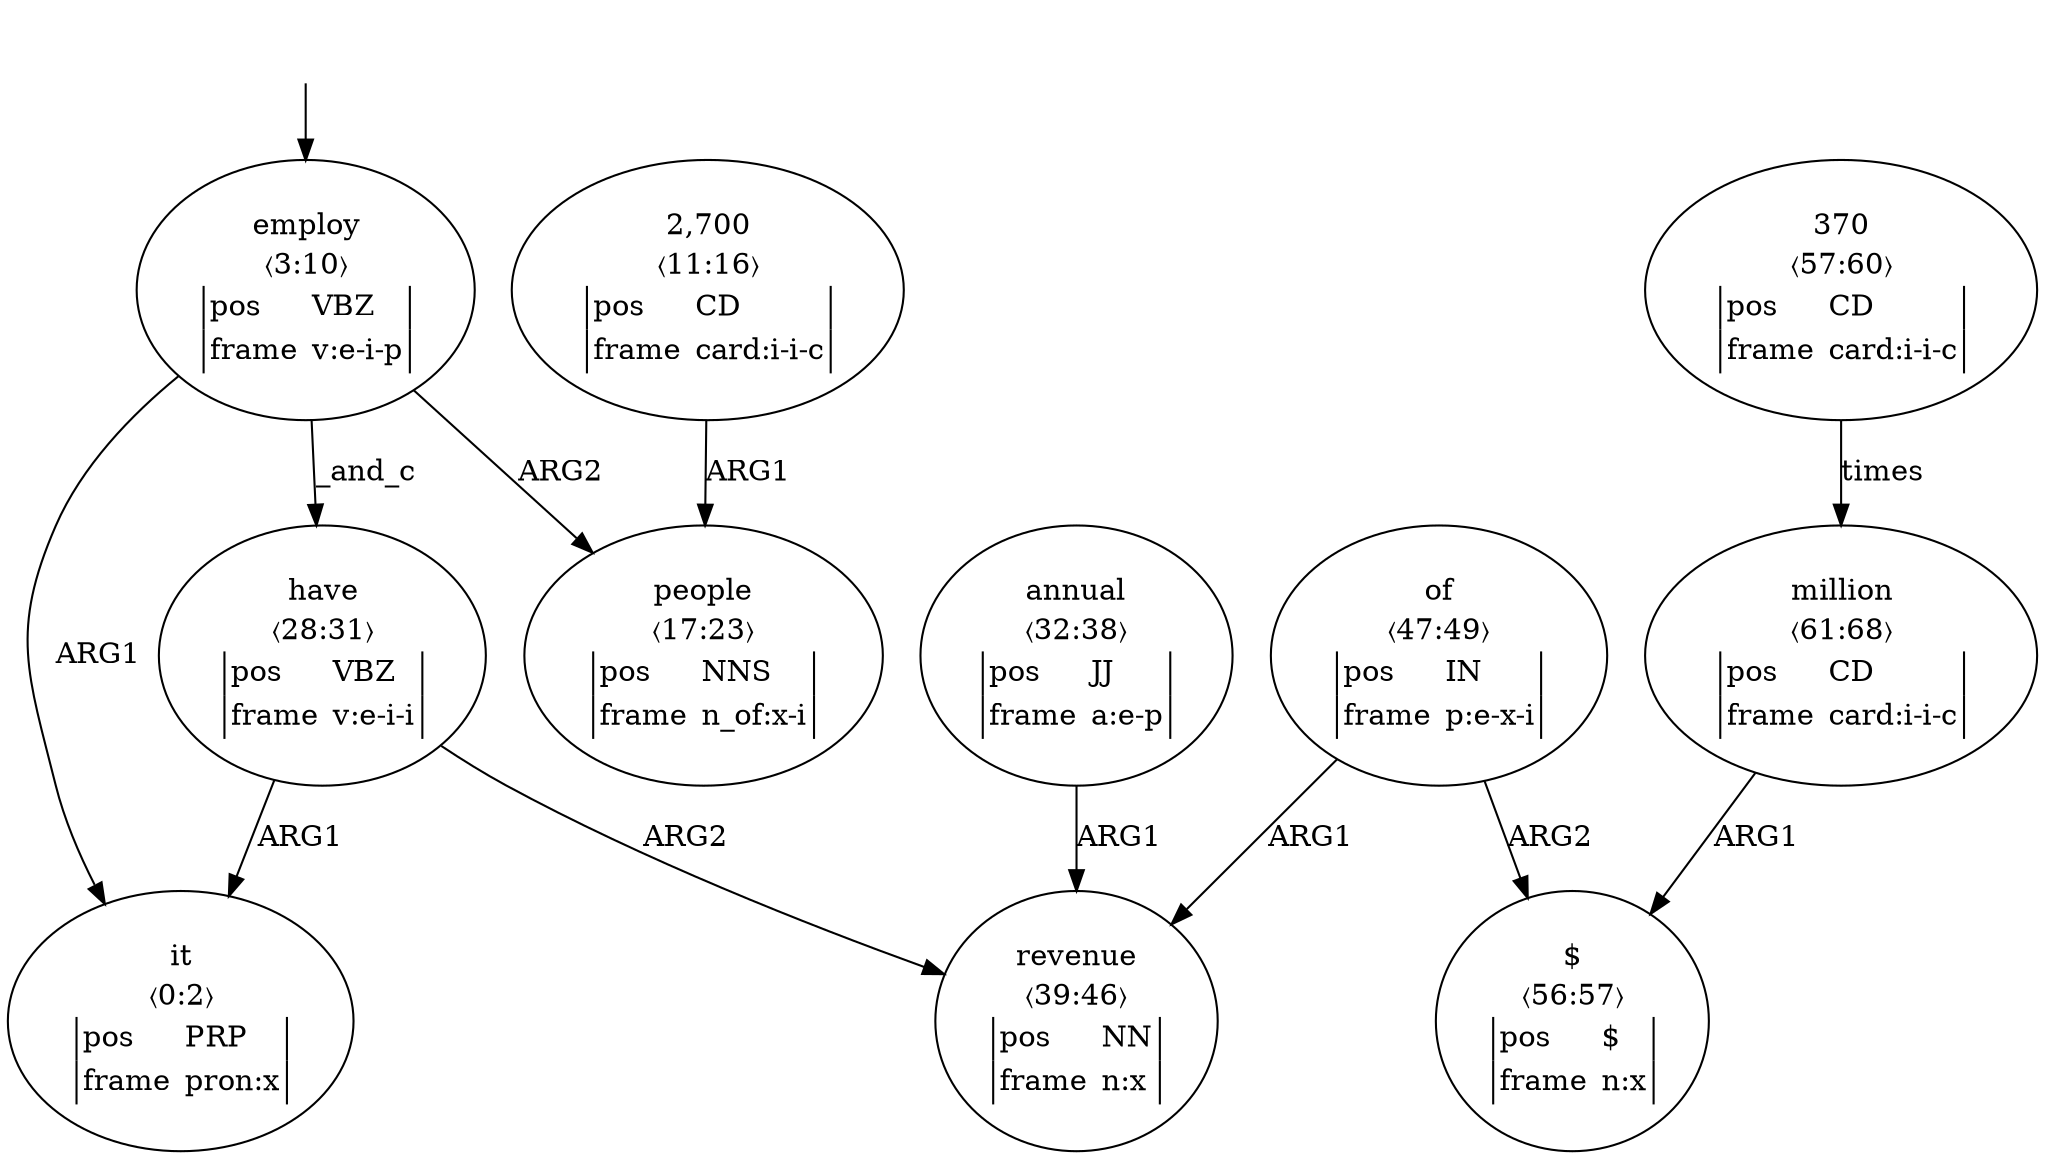 digraph "20007004" {
  top [ style=invis ];
  top -> 1;
  0 [ label=<<table align="center" border="0" cellspacing="0"><tr><td colspan="2">it</td></tr><tr><td colspan="2">〈0:2〉</td></tr><tr><td sides="l" border="1" align="left">pos</td><td sides="r" border="1" align="left">PRP</td></tr><tr><td sides="l" border="1" align="left">frame</td><td sides="r" border="1" align="left">pron:x</td></tr></table>> ];
  1 [ label=<<table align="center" border="0" cellspacing="0"><tr><td colspan="2">employ</td></tr><tr><td colspan="2">〈3:10〉</td></tr><tr><td sides="l" border="1" align="left">pos</td><td sides="r" border="1" align="left">VBZ</td></tr><tr><td sides="l" border="1" align="left">frame</td><td sides="r" border="1" align="left">v:e-i-p</td></tr></table>> ];
  2 [ label=<<table align="center" border="0" cellspacing="0"><tr><td colspan="2">2,700</td></tr><tr><td colspan="2">〈11:16〉</td></tr><tr><td sides="l" border="1" align="left">pos</td><td sides="r" border="1" align="left">CD</td></tr><tr><td sides="l" border="1" align="left">frame</td><td sides="r" border="1" align="left">card:i-i-c</td></tr></table>> ];
  3 [ label=<<table align="center" border="0" cellspacing="0"><tr><td colspan="2">people</td></tr><tr><td colspan="2">〈17:23〉</td></tr><tr><td sides="l" border="1" align="left">pos</td><td sides="r" border="1" align="left">NNS</td></tr><tr><td sides="l" border="1" align="left">frame</td><td sides="r" border="1" align="left">n_of:x-i</td></tr></table>> ];
  5 [ label=<<table align="center" border="0" cellspacing="0"><tr><td colspan="2">have</td></tr><tr><td colspan="2">〈28:31〉</td></tr><tr><td sides="l" border="1" align="left">pos</td><td sides="r" border="1" align="left">VBZ</td></tr><tr><td sides="l" border="1" align="left">frame</td><td sides="r" border="1" align="left">v:e-i-i</td></tr></table>> ];
  6 [ label=<<table align="center" border="0" cellspacing="0"><tr><td colspan="2">annual</td></tr><tr><td colspan="2">〈32:38〉</td></tr><tr><td sides="l" border="1" align="left">pos</td><td sides="r" border="1" align="left">JJ</td></tr><tr><td sides="l" border="1" align="left">frame</td><td sides="r" border="1" align="left">a:e-p</td></tr></table>> ];
  7 [ label=<<table align="center" border="0" cellspacing="0"><tr><td colspan="2">revenue</td></tr><tr><td colspan="2">〈39:46〉</td></tr><tr><td sides="l" border="1" align="left">pos</td><td sides="r" border="1" align="left">NN</td></tr><tr><td sides="l" border="1" align="left">frame</td><td sides="r" border="1" align="left">n:x</td></tr></table>> ];
  8 [ label=<<table align="center" border="0" cellspacing="0"><tr><td colspan="2">of</td></tr><tr><td colspan="2">〈47:49〉</td></tr><tr><td sides="l" border="1" align="left">pos</td><td sides="r" border="1" align="left">IN</td></tr><tr><td sides="l" border="1" align="left">frame</td><td sides="r" border="1" align="left">p:e-x-i</td></tr></table>> ];
  10 [ label=<<table align="center" border="0" cellspacing="0"><tr><td colspan="2">$</td></tr><tr><td colspan="2">〈56:57〉</td></tr><tr><td sides="l" border="1" align="left">pos</td><td sides="r" border="1" align="left">$</td></tr><tr><td sides="l" border="1" align="left">frame</td><td sides="r" border="1" align="left">n:x</td></tr></table>> ];
  11 [ label=<<table align="center" border="0" cellspacing="0"><tr><td colspan="2">370</td></tr><tr><td colspan="2">〈57:60〉</td></tr><tr><td sides="l" border="1" align="left">pos</td><td sides="r" border="1" align="left">CD</td></tr><tr><td sides="l" border="1" align="left">frame</td><td sides="r" border="1" align="left">card:i-i-c</td></tr></table>> ];
  12 [ label=<<table align="center" border="0" cellspacing="0"><tr><td colspan="2">million</td></tr><tr><td colspan="2">〈61:68〉</td></tr><tr><td sides="l" border="1" align="left">pos</td><td sides="r" border="1" align="left">CD</td></tr><tr><td sides="l" border="1" align="left">frame</td><td sides="r" border="1" align="left">card:i-i-c</td></tr></table>> ];
  5 -> 7 [ label="ARG2" ];
  5 -> 0 [ label="ARG1" ];
  11 -> 12 [ label="times" ];
  8 -> 10 [ label="ARG2" ];
  1 -> 3 [ label="ARG2" ];
  8 -> 7 [ label="ARG1" ];
  1 -> 5 [ label="_and_c" ];
  2 -> 3 [ label="ARG1" ];
  12 -> 10 [ label="ARG1" ];
  6 -> 7 [ label="ARG1" ];
  1 -> 0 [ label="ARG1" ];
}

